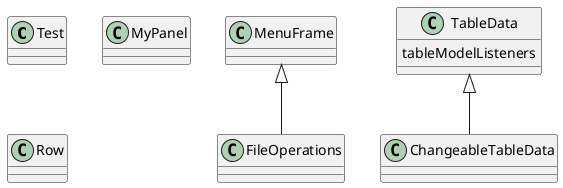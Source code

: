 @startuml
'https://plantuml.com/class-diagram

class Test
class MyPanel
class Row

MenuFrame <|-- FileOperations
TableData <|-- ChangeableTableData

class TableData {
tableModelListeners

}

@enduml